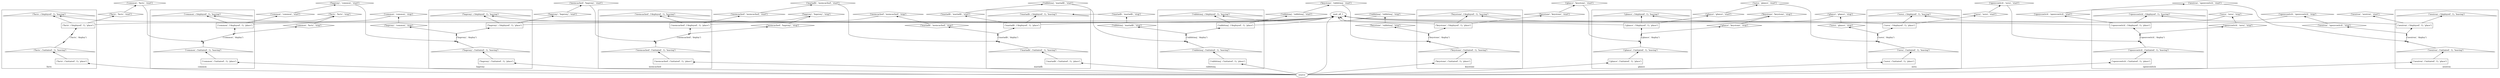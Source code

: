 digraph G {
	rankdir=BT;
	subgraph cluster_1 {
		color = black;
		label = "facts";
		v65 [label="('facts', ('deployed', 1), 'place')"] [shape=box];
		v3 [label="('facts', ('deploy', 1), 'beginning')"] [shape=point];
		v48 [label="('facts', ('initiated', 1), 'place')"] [shape=box];
		v15 [label="('facts', ('initiated', 1), 'leaving')"] [shape=triangle];
		v100 [label="('facts', ('deployed', 1), 'leaving')"] [shape=triangle];
		v101 [label="('facts', ('deploy', 1), 'end')"] [shape=point];
		v48 -> v15 [label=""];
		v65 -> v100 [label=""];
		v15 -> v3 [label=""];
		v3 -> v101 [label="('facts', 'deploy')"];
		v101 -> v65 [label=""];
	}
	subgraph cluster_2 {
		color = black;
		label = "common";
		v41 [label="('common', ('initiated', 1), 'leaving')"] [shape=triangle];
		v77 [label="('common', ('deployed', 1), 'leaving')"] [shape=triangle];
		v4 [label="('common', ('deploy', 1), 'end')"] [shape=point];
		v73 [label="('common', ('deployed', 1), 'place')"] [shape=box];
		v102 [label="('common', ('deploy', 1), 'beginning')"] [shape=point];
		v9 [label="('common', ('initiated', 1), 'place')"] [shape=box];
		v9 -> v41 [label=""];
		v73 -> v77 [label=""];
		v41 -> v102 [label=""];
		v102 -> v4 [label="('common', 'deploy')"];
		v4 -> v73 [label=""];
	}
	subgraph cluster_3 {
		color = black;
		label = "haproxy";
		v62 [label="('haproxy', ('deploy', 1), 'beginning')"] [shape=point];
		v94 [label="('haproxy', ('initiated', 1), 'leaving')"] [shape=triangle];
		v43 [label="('haproxy', ('deployed', 1), 'place')"] [shape=box];
		v51 [label="('haproxy', ('deploy', 1), 'end')"] [shape=point];
		v67 [label="('haproxy', ('initiated', 1), 'place')"] [shape=box];
		v8 [label="('haproxy', ('deployed', 1), 'leaving')"] [shape=triangle];
		v67 -> v94 [label=""];
		v43 -> v8 [label=""];
		v94 -> v62 [label=""];
		v62 -> v51 [label="('haproxy', 'deploy')"];
		v51 -> v43 [label=""];
	}
	subgraph cluster_4 {
		color = black;
		label = "memcached";
		v0 [label="('memcached', ('initiated', 1), 'leaving')"] [shape=triangle];
		v83 [label="('memcached', ('deployed', 1), 'leaving')"] [shape=triangle];
		v13 [label="('memcached', ('deploy', 1), 'end')"] [shape=point];
		v81 [label="('memcached', ('deployed', 1), 'place')"] [shape=box];
		v92 [label="('memcached', ('deploy', 1), 'beginning')"] [shape=point];
		v59 [label="('memcached', ('initiated', 1), 'place')"] [shape=box];
		v59 -> v0 [label=""];
		v81 -> v83 [label=""];
		v0 -> v92 [label=""];
		v92 -> v13 [label="('memcached', 'deploy')"];
		v13 -> v81 [label=""];
	}
	subgraph cluster_5 {
		color = black;
		label = "mariadb";
		v87 [label="('mariadb', ('initiated', 1), 'place')"] [shape=box];
		v88 [label="('mariadb', ('deploy', 1), 'end')"] [shape=point];
		v35 [label="('mariadb', ('deployed', 1), 'place')"] [shape=box];
		v29 [label="('mariadb', ('deployed', 1), 'leaving')"] [shape=triangle];
		v71 [label="('mariadb', ('initiated', 1), 'leaving')"] [shape=triangle];
		v108 [label="('mariadb', ('deploy', 1), 'beginning')"] [shape=point];
		v87 -> v71 [label=""];
		v35 -> v29 [label=""];
		v71 -> v108 [label=""];
		v108 -> v88 [label="('mariadb', 'deploy')"];
		v88 -> v35 [label=""];
	}
	subgraph cluster_6 {
		color = black;
		label = "rabbitmq";
		v70 [label="('rabbitmq', ('deployed', 1), 'leaving')"] [shape=triangle];
		v95 [label="('rabbitmq', ('deploy', 1), 'beginning')"] [shape=point];
		v44 [label="('rabbitmq', ('initiated', 1), 'leaving')"] [shape=triangle];
		v7 [label="('rabbitmq', ('deploy', 1), 'end')"] [shape=point];
		v17 [label="('rabbitmq', ('initiated', 1), 'place')"] [shape=box];
		v93 [label="('rabbitmq', ('deployed', 1), 'place')"] [shape=box];
		v17 -> v44 [label=""];
		v93 -> v70 [label=""];
		v44 -> v95 [label=""];
		v95 -> v7 [label="('rabbitmq', 'deploy')"];
		v7 -> v93 [label=""];
	}
	subgraph cluster_7 {
		color = black;
		label = "keystone";
		v75 [label="('keystone', ('deploy', 1), 'beginning')"] [shape=point];
		v76 [label="('keystone', ('deployed', 1), 'leaving')"] [shape=triangle];
		v22 [label="('keystone', ('deploy', 1), 'end')"] [shape=point];
		v98 [label="('keystone', ('deployed', 1), 'place')"] [shape=box];
		v74 [label="('keystone', ('initiated', 1), 'place')"] [shape=box];
		v103 [label="('keystone', ('initiated', 1), 'leaving')"] [shape=triangle];
		v74 -> v103 [label=""];
		v98 -> v76 [label=""];
		v103 -> v75 [label=""];
		v75 -> v22 [label="('keystone', 'deploy')"];
		v22 -> v98 [label=""];
	}
	subgraph cluster_8 {
		color = black;
		label = "openvswitch";
		v61 [label="('openvswitch', ('deployed', 1), 'place')"] [shape=box];
		v19 [label="('openvswitch', ('deploy', 1), 'end')"] [shape=point];
		v105 [label="('openvswitch', ('initiated', 1), 'place')"] [shape=box];
		v6 [label="('openvswitch', ('deploy', 1), 'beginning')"] [shape=point];
		v53 [label="('openvswitch', ('initiated', 1), 'leaving')"] [shape=triangle];
		v86 [label="('openvswitch', ('deployed', 1), 'leaving')"] [shape=triangle];
		v105 -> v53 [label=""];
		v61 -> v86 [label=""];
		v53 -> v6 [label=""];
		v6 -> v19 [label="('openvswitch', 'deploy')"];
		v19 -> v61 [label=""];
	}
	subgraph cluster_9 {
		color = black;
		label = "glance";
		v1 [label="('glance', ('deploy', 1), 'beginning')"] [shape=point];
		v66 [label="('glance', ('initiated', 1), 'leaving')"] [shape=triangle];
		v49 [label="('glance', ('deployed', 1), 'leaving')"] [shape=triangle];
		v14 [label="('glance', ('deployed', 1), 'place')"] [shape=box];
		v23 [label="('glance', ('deploy', 1), 'end')"] [shape=point];
		v97 [label="('glance', ('initiated', 1), 'place')"] [shape=box];
		v97 -> v66 [label=""];
		v14 -> v49 [label=""];
		v66 -> v1 [label=""];
		v1 -> v23 [label="('glance', 'deploy')"];
		v23 -> v14 [label=""];
	}
	subgraph cluster_10 {
		color = black;
		label = "neutron";
		v104 [label="('neutron', ('deploy', 1), 'beginning')"] [shape=point];
		v82 [label="('neutron', ('initiated', 1), 'leaving')"] [shape=triangle];
		v106 [label="('neutron', ('deployed', 1), 'place')"] [shape=box];
		v5 [label="('neutron', ('deploy', 1), 'end')"] [shape=point];
		v80 [label="('neutron', ('initiated', 1), 'place')"] [shape=box];
		v52 [label="('neutron', ('deployed', 1), 'leaving')"] [shape=triangle];
		v80 -> v82 [label=""];
		v106 -> v52 [label=""];
		v82 -> v104 [label=""];
		v104 -> v5 [label="('neutron', 'deploy')"];
		v5 -> v106 [label=""];
	}
	subgraph cluster_11 {
		color = black;
		label = "nova";
		v63 [label="('nova', ('deploy', 1), 'beginning')"] [shape=point];
		v47 [label="('nova', ('initiated', 1), 'leaving')"] [shape=triangle];
		v89 [label="('nova', ('deployed', 1), 'leaving')"] [shape=triangle];
		v60 [label="('nova', ('deployed', 1), 'place')"] [shape=box];
		v68 [label="('nova', ('deploy', 1), 'end')"] [shape=point];
		v107 [label="('nova', ('initiated', 1), 'place')"] [shape=box];
		v107 -> v47 [label=""];
		v60 -> v89 [label=""];
		v47 -> v63 [label=""];
		v63 -> v68 [label="('nova', 'deploy')"];
		v68 -> v60 [label=""];
	}
	v33 [label="source"] [shape=oval];
	v72 [label="('facts', 'facts', 'start')"] [shape=diamond];
	v42 [label="('common', 'facts', 'start')"] [shape=diamond];
	v20 [label="('facts', 'facts', 'stop')"] [shape=diamond];
	v58 [label="('common', 'facts', 'stop')"] [shape=diamond];
	v16 [label="('common', 'common', 'start')"] [shape=diamond];
	v25 [label="('haproxy', 'common', 'start')"] [shape=diamond];
	v78 [label="('common', 'common', 'stop')"] [shape=diamond];
	v21 [label="('haproxy', 'common', 'stop')"] [shape=diamond];
	v79 [label="('haproxy', 'haproxy', 'start')"] [shape=diamond];
	v50 [label="('memcached', 'haproxy', 'start')"] [shape=diamond];
	v54 [label="('haproxy', 'haproxy', 'stop')"] [shape=diamond];
	v34 [label="('memcached', 'haproxy', 'stop')"] [shape=diamond];
	v90 [label="('memcached', 'memcached', 'start')"] [shape=diamond];
	v37 [label="('mariadb', 'memcached', 'start')"] [shape=diamond];
	v55 [label="('memcached', 'memcached', 'stop')"] [shape=diamond];
	v18 [label="('mariadb', 'memcached', 'stop')"] [shape=diamond];
	v24 [label="('mariadb', 'mariadb', 'start')"] [shape=diamond];
	v38 [label="('rabbitmq', 'mariadb', 'start')"] [shape=diamond];
	v57 [label="('mariadb', 'mariadb', 'stop')"] [shape=diamond];
	v64 [label="('rabbitmq', 'mariadb', 'stop')"] [shape=diamond];
	v12 [label="('rabbitmq', 'rabbitmq', 'start')"] [shape=diamond];
	v99 [label="('keystone', 'rabbitmq', 'start')"] [shape=diamond];
	v85 [label="('rabbitmq', 'rabbitmq', 'stop')"] [shape=diamond];
	v26 [label="('keystone', 'rabbitmq', 'stop')"] [shape=diamond];
	v36 [label="('keystone', 'keystone', 'start')"] [shape=diamond];
	v31 [label="('glance', 'keystone', 'start')"] [shape=diamond];
	v40 [label="('keystone', 'keystone', 'stop')"] [shape=diamond];
	v10 [label="('glance', 'keystone', 'stop')"] [shape=diamond];
	v91 [label="('glance', 'glance', 'start')"] [shape=diamond];
	v39 [label="('nova', 'glance', 'start')"] [shape=diamond];
	v56 [label="('glance', 'glance', 'stop')"] [shape=diamond];
	v2 [label="('nova', 'glance', 'stop')"] [shape=diamond];
	v69 [label="('nova', 'nova', 'start')"] [shape=diamond];
	v11 [label="('openvswitch', 'nova', 'start')"] [shape=diamond];
	v27 [label="('nova', 'nova', 'stop')"] [shape=diamond];
	v32 [label="('openvswitch', 'nova', 'stop')"] [shape=diamond];
	v96 [label="('openvswitch', 'openvswitch', 'start')"] [shape=diamond];
	v45 [label="('neutron', 'openvswitch', 'start')"] [shape=diamond];
	v46 [label="('openvswitch', 'openvswitch', 'stop')"] [shape=diamond];
	v30 [label="('neutron', 'openvswitch', 'stop')"] [shape=diamond];
	v84 [label="wait_all_1"] [shape=oval];
	v28 [label="('neutron', 'neutron', 'start')"] [shape=diamond];
	v33 -> v48 [label=""];
	v33 -> v9 [label=""];
	v33 -> v67 [label=""];
	v33 -> v59 [label=""];
	v33 -> v87 [label=""];
	v33 -> v17 [label=""];
	v33 -> v105 [label=""];
	v33 -> v74 [label=""];
	v33 -> v97 [label=""];
	v33 -> v80 [label=""];
	v33 -> v107 [label=""];
	v33 -> v84 [label=""];
	v72 -> v42 [label=""];
	v42 -> v102 [label=""];
	v20 -> v100 [label=""];
	v58 -> v20 [label=""];
	v16 -> v25 [label=""];
	v25 -> v62 [label=""];
	v78 -> v77 [label=""];
	v21 -> v78 [label=""];
	v79 -> v50 [label=""];
	v50 -> v92 [label=""];
	v54 -> v8 [label=""];
	v34 -> v54 [label=""];
	v90 -> v37 [label=""];
	v37 -> v108 [label=""];
	v55 -> v83 [label=""];
	v18 -> v55 [label=""];
	v24 -> v38 [label=""];
	v38 -> v95 [label=""];
	v57 -> v29 [label=""];
	v64 -> v57 [label=""];
	v12 -> v99 [label=""];
	v99 -> v75 [label=""];
	v85 -> v70 [label=""];
	v26 -> v85 [label=""];
	v36 -> v31 [label=""];
	v31 -> v1 [label=""];
	v40 -> v76 [label=""];
	v10 -> v40 [label=""];
	v91 -> v39 [label=""];
	v39 -> v63 [label=""];
	v56 -> v49 [label=""];
	v2 -> v56 [label=""];
	v69 -> v11 [label=""];
	v11 -> v6 [label=""];
	v27 -> v89 [label=""];
	v32 -> v27 [label=""];
	v96 -> v45 [label=""];
	v45 -> v104 [label=""];
	v46 -> v86 [label=""];
	v30 -> v46 [label=""];
	v65 -> v84 [label=""];
	v65 -> v72 [label=""];
	v73 -> v84 [label=""];
	v73 -> v16 [label=""];
	v43 -> v84 [label=""];
	v43 -> v79 [label=""];
	v81 -> v84 [label=""];
	v81 -> v90 [label=""];
	v35 -> v84 [label=""];
	v35 -> v24 [label=""];
	v93 -> v84 [label=""];
	v93 -> v12 [label=""];
	v98 -> v84 [label=""];
	v98 -> v36 [label=""];
	v61 -> v84 [label=""];
	v61 -> v96 [label=""];
	v14 -> v84 [label=""];
	v14 -> v91 [label=""];
	v106 -> v84 [label=""];
	v106 -> v28 [label=""];
	v60 -> v84 [label=""];
	v60 -> v69 [label=""];
	v4 -> v58 [label=""];
	v51 -> v21 [label=""];
	v13 -> v34 [label=""];
	v88 -> v18 [label=""];
	v7 -> v64 [label=""];
	v22 -> v26 [label=""];
	v19 -> v32 [label=""];
	v23 -> v10 [label=""];
	v5 -> v30 [label=""];
	v68 -> v2 [label=""];
}
